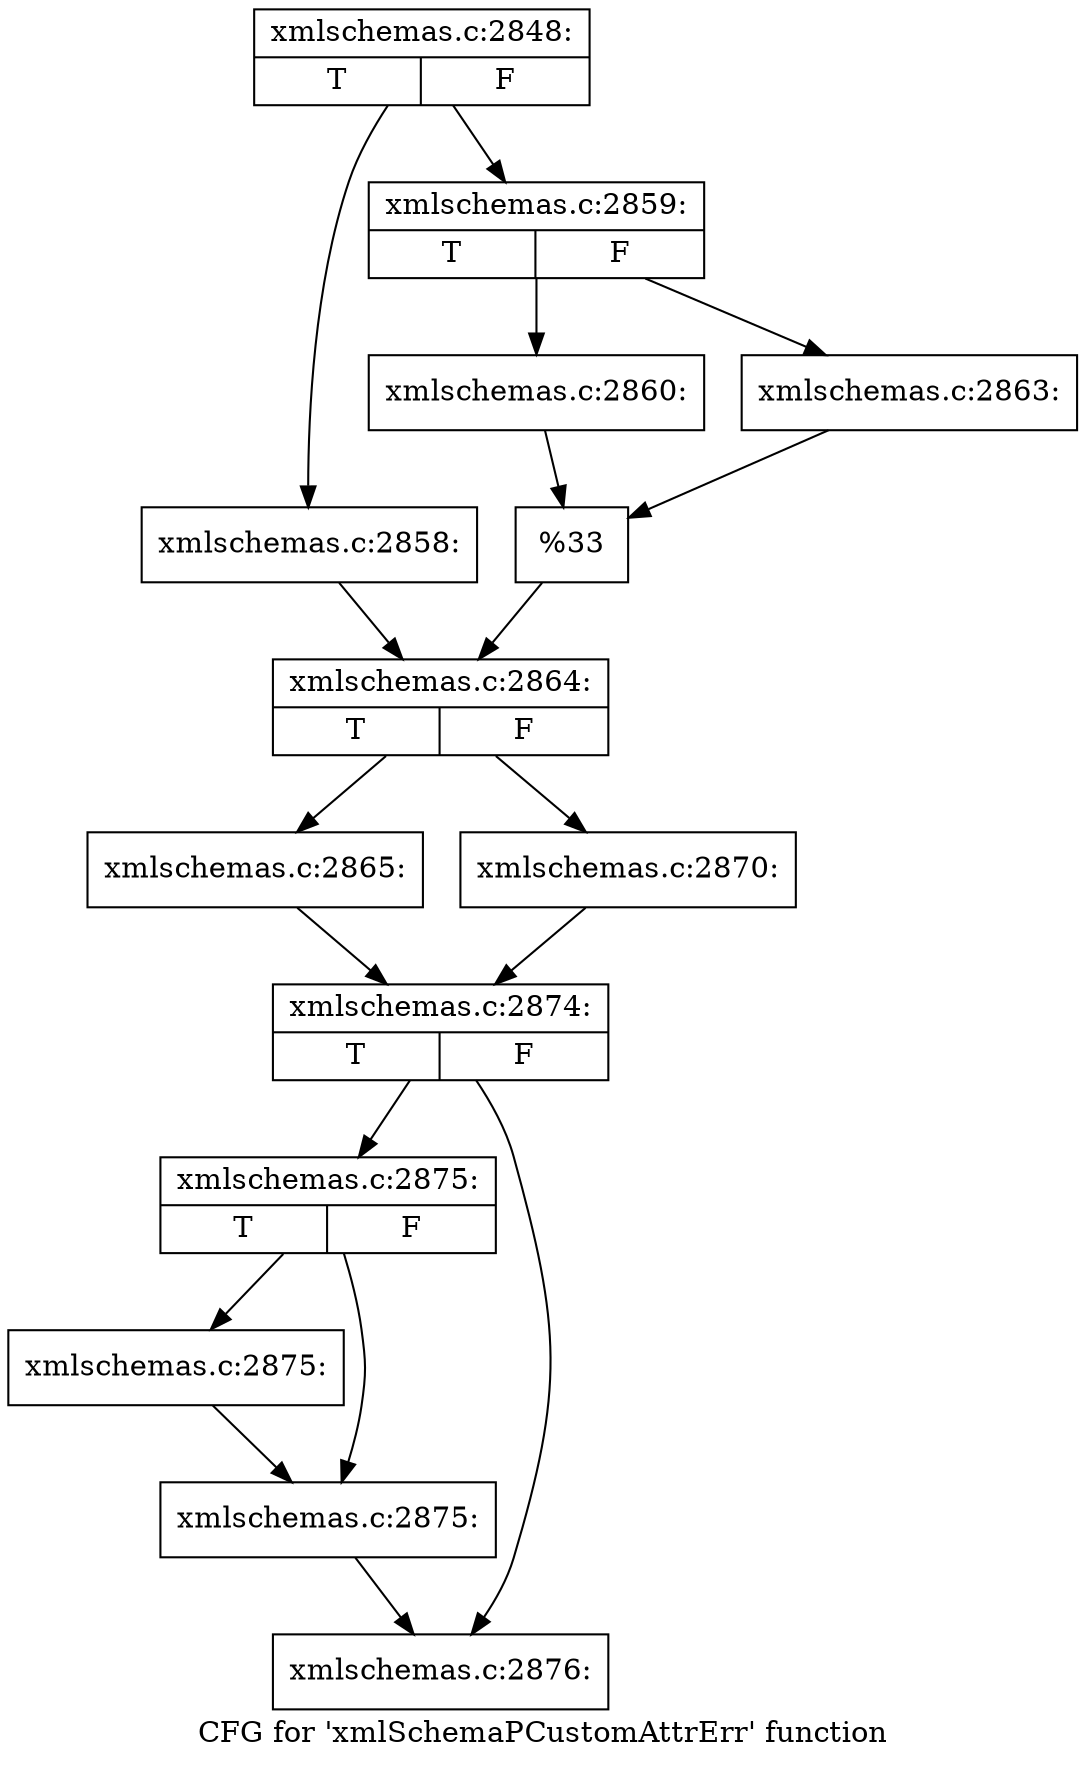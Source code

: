 digraph "CFG for 'xmlSchemaPCustomAttrErr' function" {
	label="CFG for 'xmlSchemaPCustomAttrErr' function";

	Node0x4ea2980 [shape=record,label="{xmlschemas.c:2848:|{<s0>T|<s1>F}}"];
	Node0x4ea2980 -> Node0x4ea8a80;
	Node0x4ea2980 -> Node0x4ea8b20;
	Node0x4ea8a80 [shape=record,label="{xmlschemas.c:2858:}"];
	Node0x4ea8a80 -> Node0x4ea8ad0;
	Node0x4ea8b20 [shape=record,label="{xmlschemas.c:2859:|{<s0>T|<s1>F}}"];
	Node0x4ea8b20 -> Node0x4ea9250;
	Node0x4ea8b20 -> Node0x4ea92f0;
	Node0x4ea9250 [shape=record,label="{xmlschemas.c:2860:}"];
	Node0x4ea9250 -> Node0x4ea92a0;
	Node0x4ea92f0 [shape=record,label="{xmlschemas.c:2863:}"];
	Node0x4ea92f0 -> Node0x4ea92a0;
	Node0x4ea92a0 [shape=record,label="{%33}"];
	Node0x4ea92a0 -> Node0x4ea8ad0;
	Node0x4ea8ad0 [shape=record,label="{xmlschemas.c:2864:|{<s0>T|<s1>F}}"];
	Node0x4ea8ad0 -> Node0x4eaa0d0;
	Node0x4ea8ad0 -> Node0x4eaa170;
	Node0x4eaa0d0 [shape=record,label="{xmlschemas.c:2865:}"];
	Node0x4eaa0d0 -> Node0x4eaa120;
	Node0x4eaa170 [shape=record,label="{xmlschemas.c:2870:}"];
	Node0x4eaa170 -> Node0x4eaa120;
	Node0x4eaa120 [shape=record,label="{xmlschemas.c:2874:|{<s0>T|<s1>F}}"];
	Node0x4eaa120 -> Node0x4eab900;
	Node0x4eaa120 -> Node0x4eab950;
	Node0x4eab900 [shape=record,label="{xmlschemas.c:2875:|{<s0>T|<s1>F}}"];
	Node0x4eab900 -> Node0x4eabc70;
	Node0x4eab900 -> Node0x4eabcc0;
	Node0x4eabc70 [shape=record,label="{xmlschemas.c:2875:}"];
	Node0x4eabc70 -> Node0x4eabcc0;
	Node0x4eabcc0 [shape=record,label="{xmlschemas.c:2875:}"];
	Node0x4eabcc0 -> Node0x4eab950;
	Node0x4eab950 [shape=record,label="{xmlschemas.c:2876:}"];
}
